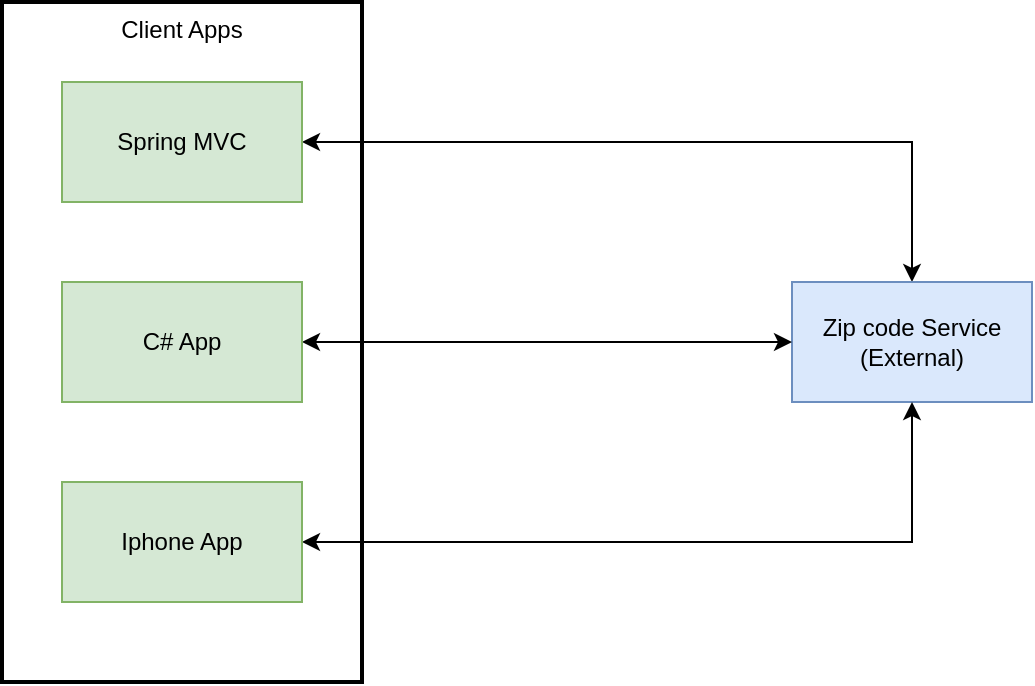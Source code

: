 <mxfile version="24.7.8">
  <diagram name="Page-1" id="EqyWSA_jze-9thadcYyX">
    <mxGraphModel dx="1035" dy="967" grid="1" gridSize="10" guides="1" tooltips="1" connect="1" arrows="1" fold="1" page="1" pageScale="1" pageWidth="850" pageHeight="1100" math="0" shadow="0">
      <root>
        <mxCell id="0" />
        <mxCell id="1" parent="0" />
        <mxCell id="UgLC4bbLGVJdMXsWS_Sg-12" value="Client Apps" style="rounded=0;whiteSpace=wrap;html=1;verticalAlign=top;fillColor=none;strokeWidth=2;" vertex="1" parent="1">
          <mxGeometry x="190" y="310" width="180" height="340" as="geometry" />
        </mxCell>
        <mxCell id="UgLC4bbLGVJdMXsWS_Sg-9" style="edgeStyle=orthogonalEdgeStyle;rounded=0;orthogonalLoop=1;jettySize=auto;html=1;entryX=0.5;entryY=0;entryDx=0;entryDy=0;startArrow=classic;startFill=1;" edge="1" parent="1" source="UgLC4bbLGVJdMXsWS_Sg-2" target="UgLC4bbLGVJdMXsWS_Sg-4">
          <mxGeometry relative="1" as="geometry" />
        </mxCell>
        <mxCell id="UgLC4bbLGVJdMXsWS_Sg-2" value="&lt;div&gt;&lt;span style=&quot;background-color: initial;&quot;&gt;Spring MVC&lt;/span&gt;&lt;br&gt;&lt;/div&gt;" style="rounded=0;whiteSpace=wrap;html=1;fillColor=#d5e8d4;strokeColor=#82b366;" vertex="1" parent="1">
          <mxGeometry x="220" y="350" width="120" height="60" as="geometry" />
        </mxCell>
        <mxCell id="UgLC4bbLGVJdMXsWS_Sg-4" value="Zip code Service (External)" style="rounded=0;whiteSpace=wrap;html=1;fillColor=#dae8fc;strokeColor=#6c8ebf;" vertex="1" parent="1">
          <mxGeometry x="585" y="450" width="120" height="60" as="geometry" />
        </mxCell>
        <mxCell id="UgLC4bbLGVJdMXsWS_Sg-11" style="edgeStyle=orthogonalEdgeStyle;rounded=0;orthogonalLoop=1;jettySize=auto;html=1;entryX=0;entryY=0.5;entryDx=0;entryDy=0;startArrow=classic;startFill=1;" edge="1" parent="1" source="UgLC4bbLGVJdMXsWS_Sg-7" target="UgLC4bbLGVJdMXsWS_Sg-4">
          <mxGeometry relative="1" as="geometry" />
        </mxCell>
        <mxCell id="UgLC4bbLGVJdMXsWS_Sg-7" value="C# App" style="rounded=0;whiteSpace=wrap;html=1;fillColor=#d5e8d4;strokeColor=#82b366;" vertex="1" parent="1">
          <mxGeometry x="220" y="450" width="120" height="60" as="geometry" />
        </mxCell>
        <mxCell id="UgLC4bbLGVJdMXsWS_Sg-10" style="edgeStyle=orthogonalEdgeStyle;rounded=0;orthogonalLoop=1;jettySize=auto;html=1;entryX=0.5;entryY=1;entryDx=0;entryDy=0;startArrow=classic;startFill=1;" edge="1" parent="1" source="UgLC4bbLGVJdMXsWS_Sg-8" target="UgLC4bbLGVJdMXsWS_Sg-4">
          <mxGeometry relative="1" as="geometry" />
        </mxCell>
        <mxCell id="UgLC4bbLGVJdMXsWS_Sg-8" value="Iphone App" style="rounded=0;whiteSpace=wrap;html=1;fillColor=#d5e8d4;strokeColor=#82b366;" vertex="1" parent="1">
          <mxGeometry x="220" y="550" width="120" height="60" as="geometry" />
        </mxCell>
      </root>
    </mxGraphModel>
  </diagram>
</mxfile>
